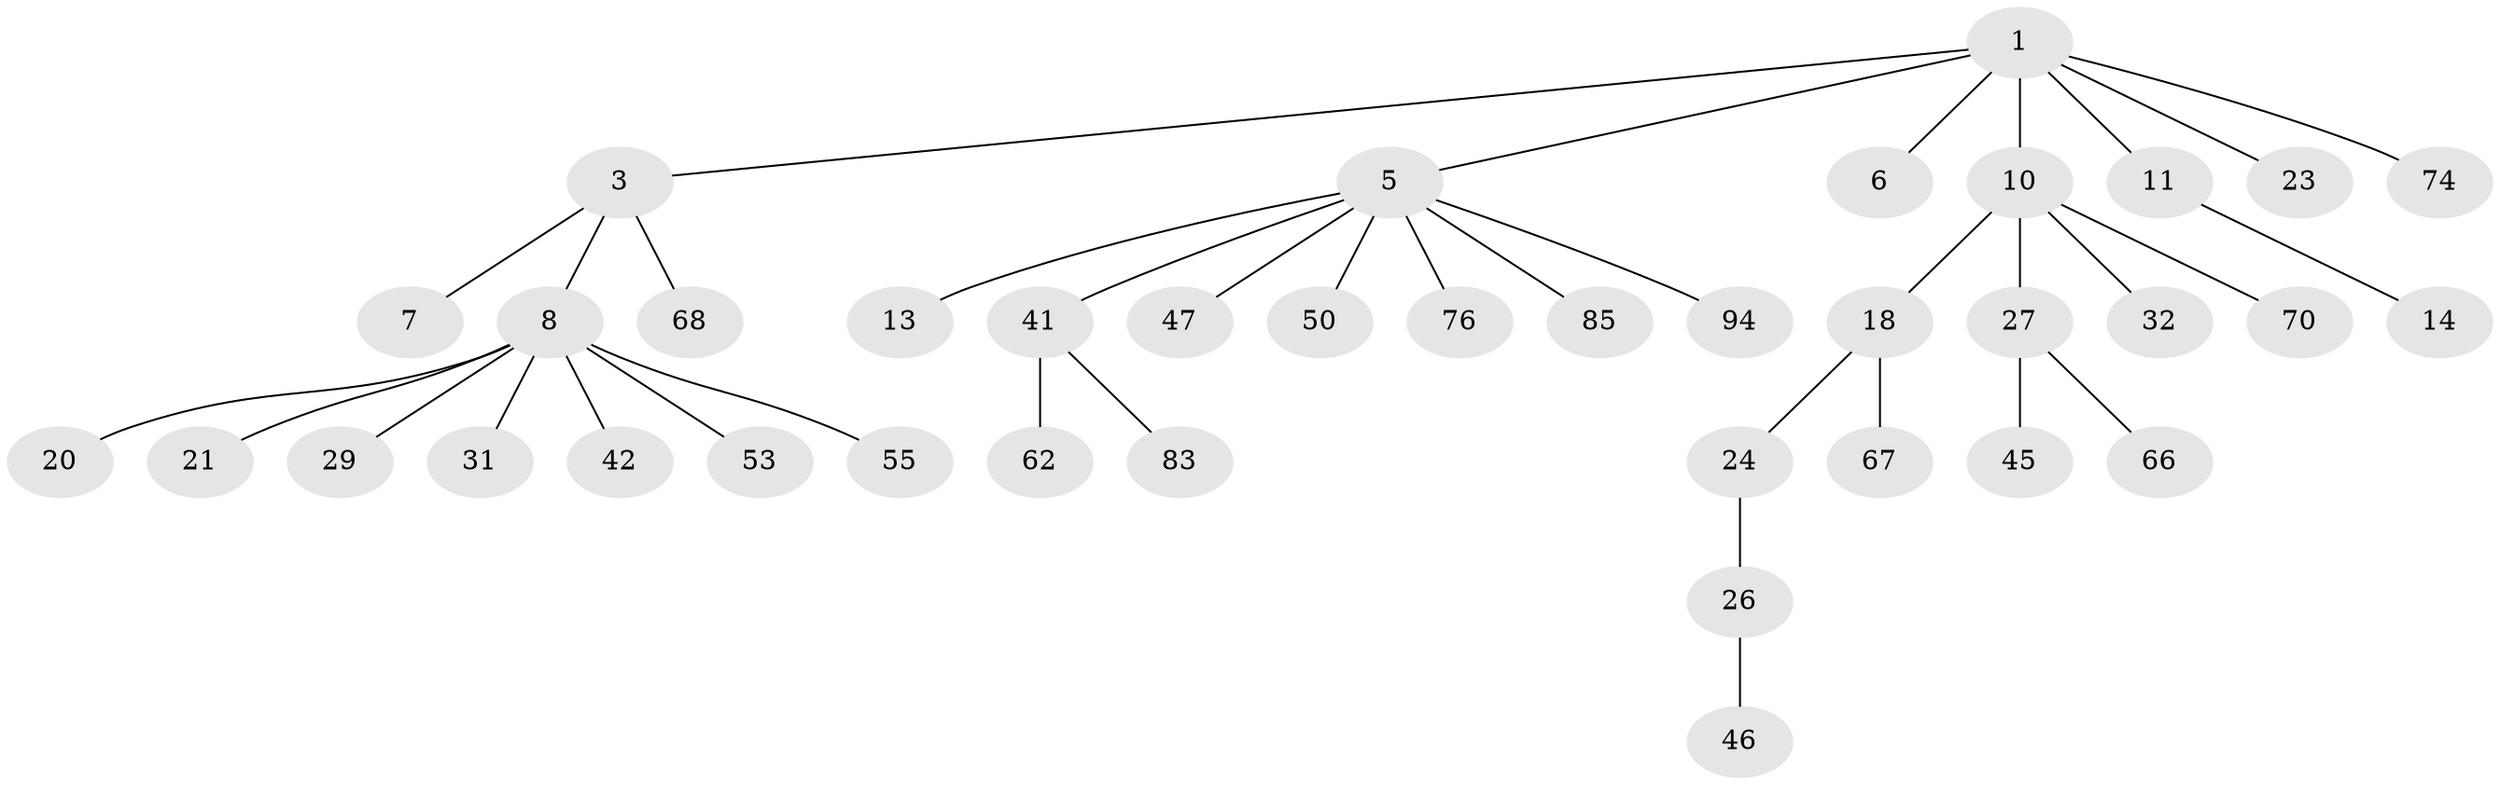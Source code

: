 // original degree distribution, {5: 0.05263157894736842, 4: 0.07368421052631578, 6: 0.021052631578947368, 1: 0.5263157894736842, 2: 0.21052631578947367, 3: 0.11578947368421053}
// Generated by graph-tools (version 1.1) at 2025/19/03/04/25 18:19:22]
// undirected, 38 vertices, 37 edges
graph export_dot {
graph [start="1"]
  node [color=gray90,style=filled];
  1 [super="+2"];
  3 [super="+4"];
  5 [super="+33+37+9+49+40"];
  6;
  7;
  8 [super="+12"];
  10 [super="+15"];
  11 [super="+36"];
  13;
  14 [super="+44+77"];
  18 [super="+39"];
  20;
  21 [super="+22"];
  23 [super="+34"];
  24 [super="+30+25"];
  26;
  27 [super="+69+28+64"];
  29 [super="+60"];
  31;
  32;
  41 [super="+48+58+52+63"];
  42;
  45;
  46;
  47 [super="+54+72+56"];
  50;
  53 [super="+57"];
  55;
  62;
  66;
  67 [super="+71+90"];
  68;
  70 [super="+87"];
  74;
  76;
  83;
  85;
  94;
  1 -- 5;
  1 -- 6;
  1 -- 10;
  1 -- 11;
  1 -- 74;
  1 -- 3;
  1 -- 23;
  3 -- 7;
  3 -- 8;
  3 -- 68;
  5 -- 85;
  5 -- 76;
  5 -- 41;
  5 -- 50;
  5 -- 47;
  5 -- 13;
  5 -- 94;
  8 -- 20;
  8 -- 29;
  8 -- 53;
  8 -- 21;
  8 -- 55;
  8 -- 42;
  8 -- 31;
  10 -- 32;
  10 -- 18;
  10 -- 70;
  10 -- 27;
  11 -- 14;
  18 -- 24;
  18 -- 67;
  24 -- 26;
  26 -- 46;
  27 -- 66;
  27 -- 45;
  41 -- 62;
  41 -- 83;
}
